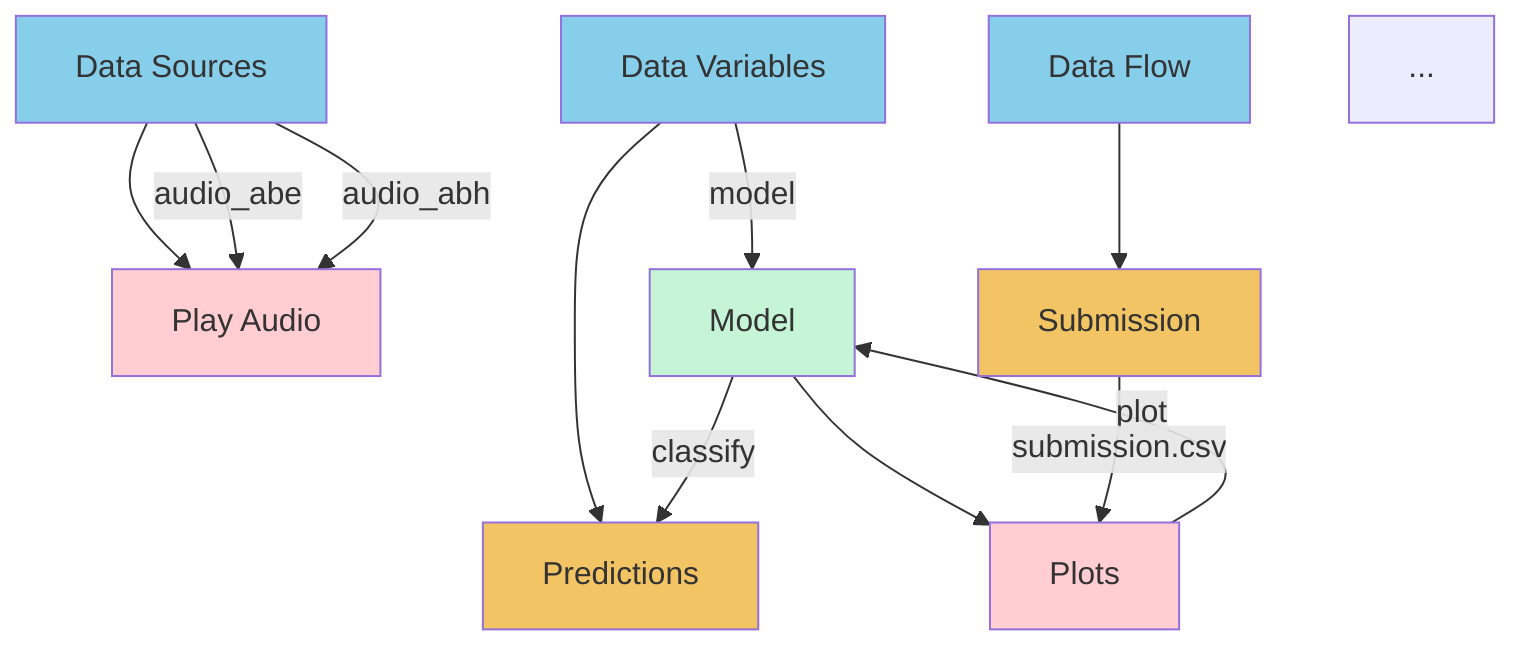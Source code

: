 graph TD;
    A["Data Sources"]; 
    A1["Play Audio"]
    A --> A1;
    B["Data Variables"]; 
    B1["Predictions"]
    B --> B1;
    C["Data Flow"]; 
    C1["Submission"]
    C --> C1;
    D["Model"]; 
    D1["Plots"]
    D --> D1;

    ...

    A -->|"audio_abe"| A1;
    A -->|"audio_abh"| A1;
    B -->|"model"| D;
    D -->|"classify"| B1;
    D1 -->|"plot"| D;
    C1 -->|"submission.csv"| D1;

    style A fill:#87CEEB;
    style B fill:#87CEEB;
    style C fill:#87CEEB;
    style D fill:#C6F4D6;
    style A1 fill:#FFCDD2;
    style B1 fill:#F2C464;
    style C1 fill:#F2C464;
    style D1 fill:#FFCDD2;